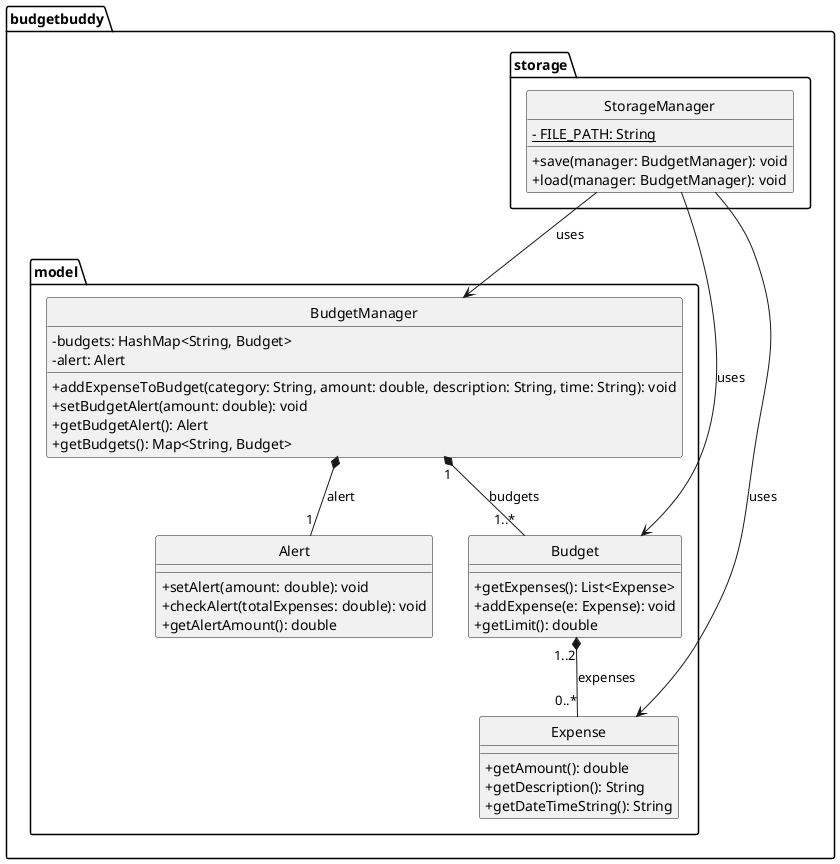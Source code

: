 @startuml

hide circle
skinparam classAttributeIconSize 0

package "budgetbuddy.storage" {
    class StorageManager {
        <u>- FILE_PATH: String</u>
        + save(manager: BudgetManager): void
        + load(manager: BudgetManager): void
    }
}

package "budgetbuddy.model" {
    class BudgetManager {
        - budgets: HashMap<String, Budget>
        - alert: Alert
        + addExpenseToBudget(category: String, amount: double, description: String, time: String): void
        + setBudgetAlert(amount: double): void
        + getBudgetAlert(): Alert
        + getBudgets(): Map<String, Budget>
    }

    class Budget {
        + getExpenses(): List<Expense>
        + addExpense(e: Expense): void
        + getLimit(): double
    }

    class Expense {
        + getAmount(): double
        + getDescription(): String
        + getDateTimeString(): String
    }

    class Alert {
        + setAlert(amount: double): void
        + checkAlert(totalExpenses: double): void
        + getAlertAmount(): double
    }
}

' Relationships
StorageManager --> BudgetManager : uses
StorageManager --> Budget : uses
StorageManager --> Expense : uses
BudgetManager "1" *-- "1..*" Budget : budgets
Budget "1..2" *-- "0..*" Expense : expenses
BudgetManager *--  "1"Alert : alert


@enduml
